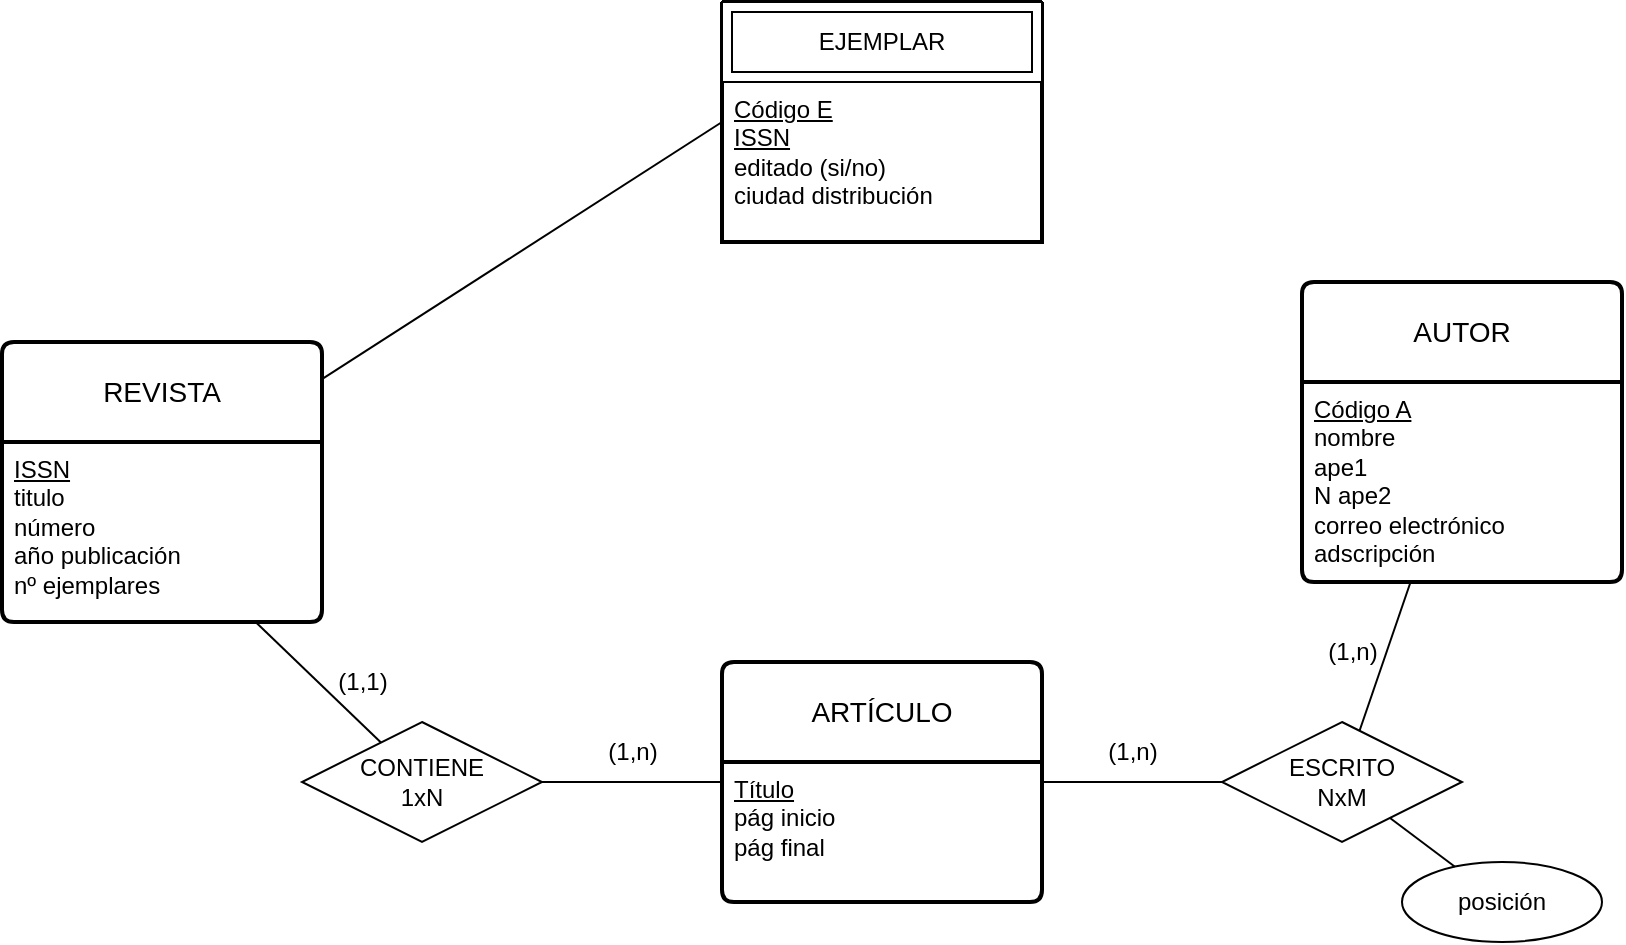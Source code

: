<mxfile version="22.0.2" type="device">
  <diagram name="Página-1" id="Uli8f15DUSUqRyhosGSc">
    <mxGraphModel dx="841" dy="786" grid="1" gridSize="10" guides="1" tooltips="1" connect="1" arrows="1" fold="1" page="1" pageScale="1" pageWidth="827" pageHeight="1169" math="0" shadow="0">
      <root>
        <mxCell id="0" />
        <mxCell id="1" parent="0" />
        <mxCell id="iI82LJYUmYYiU_2QPc3X-1" value="REVISTA" style="swimlane;childLayout=stackLayout;horizontal=1;startSize=50;horizontalStack=0;rounded=1;fontSize=14;fontStyle=0;strokeWidth=2;resizeParent=0;resizeLast=1;shadow=0;dashed=0;align=center;arcSize=4;whiteSpace=wrap;html=1;" parent="1" vertex="1">
          <mxGeometry x="10" y="430" width="160" height="140" as="geometry">
            <mxRectangle x="210" y="310" width="100" height="50" as="alternateBounds" />
          </mxGeometry>
        </mxCell>
        <mxCell id="iI82LJYUmYYiU_2QPc3X-2" value="&lt;u&gt;ISSN&lt;/u&gt;&lt;br&gt;titulo&lt;br&gt;número&lt;br&gt;año publicación&lt;br&gt;nº ejemplares" style="align=left;strokeColor=none;fillColor=none;spacingLeft=4;fontSize=12;verticalAlign=top;resizable=0;rotatable=0;part=1;html=1;" parent="iI82LJYUmYYiU_2QPc3X-1" vertex="1">
          <mxGeometry y="50" width="160" height="90" as="geometry" />
        </mxCell>
        <mxCell id="iI82LJYUmYYiU_2QPc3X-3" value="" style="swimlane;childLayout=stackLayout;horizontal=1;startSize=0;horizontalStack=0;rounded=1;fontSize=14;fontStyle=0;strokeWidth=2;resizeParent=0;resizeLast=1;shadow=0;dashed=0;align=center;arcSize=4;whiteSpace=wrap;html=1;" parent="1" vertex="1">
          <mxGeometry x="370" y="260" width="160" height="120" as="geometry" />
        </mxCell>
        <mxCell id="iI82LJYUmYYiU_2QPc3X-24" value="EJEMPLAR" style="shape=ext;margin=3;double=1;whiteSpace=wrap;html=1;align=center;" parent="iI82LJYUmYYiU_2QPc3X-3" vertex="1">
          <mxGeometry width="160" height="40" as="geometry" />
        </mxCell>
        <mxCell id="iI82LJYUmYYiU_2QPc3X-4" value="&lt;u&gt;Código E&lt;br&gt;ISSN&lt;/u&gt;&lt;br&gt;editado (si/no)&lt;br&gt;ciudad distribución" style="align=left;strokeColor=none;fillColor=none;spacingLeft=4;fontSize=12;verticalAlign=top;resizable=0;rotatable=0;part=1;html=1;" parent="iI82LJYUmYYiU_2QPc3X-3" vertex="1">
          <mxGeometry y="40" width="160" height="80" as="geometry" />
        </mxCell>
        <mxCell id="iI82LJYUmYYiU_2QPc3X-7" value="ARTÍCULO" style="swimlane;childLayout=stackLayout;horizontal=1;startSize=50;horizontalStack=0;rounded=1;fontSize=14;fontStyle=0;strokeWidth=2;resizeParent=0;resizeLast=1;shadow=0;dashed=0;align=center;arcSize=4;whiteSpace=wrap;html=1;" parent="1" vertex="1">
          <mxGeometry x="370" y="590" width="160" height="120" as="geometry" />
        </mxCell>
        <mxCell id="iI82LJYUmYYiU_2QPc3X-8" value="&lt;u&gt;Título&lt;br&gt;&lt;/u&gt;pág inicio&lt;br&gt;pág final&lt;br&gt;" style="align=left;strokeColor=none;fillColor=none;spacingLeft=4;fontSize=12;verticalAlign=top;resizable=0;rotatable=0;part=1;html=1;" parent="iI82LJYUmYYiU_2QPc3X-7" vertex="1">
          <mxGeometry y="50" width="160" height="70" as="geometry" />
        </mxCell>
        <mxCell id="iI82LJYUmYYiU_2QPc3X-9" value="AUTOR" style="swimlane;childLayout=stackLayout;horizontal=1;startSize=50;horizontalStack=0;rounded=1;fontSize=14;fontStyle=0;strokeWidth=2;resizeParent=0;resizeLast=1;shadow=0;dashed=0;align=center;arcSize=4;whiteSpace=wrap;html=1;" parent="1" vertex="1">
          <mxGeometry x="660" y="400" width="160" height="150" as="geometry" />
        </mxCell>
        <mxCell id="iI82LJYUmYYiU_2QPc3X-10" value="&lt;u&gt;Código A&lt;/u&gt;&lt;br&gt;nombre&lt;br&gt;ape1&lt;br&gt;N ape2&lt;br&gt;correo electrónico&lt;br&gt;adscripción" style="align=left;strokeColor=none;fillColor=none;spacingLeft=4;fontSize=12;verticalAlign=top;resizable=0;rotatable=0;part=1;html=1;" parent="iI82LJYUmYYiU_2QPc3X-9" vertex="1">
          <mxGeometry y="50" width="160" height="100" as="geometry" />
        </mxCell>
        <mxCell id="iI82LJYUmYYiU_2QPc3X-11" value="CONTIENE&lt;br&gt;1xN" style="shape=rhombus;perimeter=rhombusPerimeter;whiteSpace=wrap;html=1;align=center;" parent="1" vertex="1">
          <mxGeometry x="160" y="620" width="120" height="60" as="geometry" />
        </mxCell>
        <mxCell id="iI82LJYUmYYiU_2QPc3X-12" value="" style="endArrow=none;html=1;rounded=0;" parent="1" source="iI82LJYUmYYiU_2QPc3X-2" target="iI82LJYUmYYiU_2QPc3X-11" edge="1">
          <mxGeometry relative="1" as="geometry">
            <mxPoint x="330" y="400" as="sourcePoint" />
            <mxPoint x="490" y="400" as="targetPoint" />
          </mxGeometry>
        </mxCell>
        <mxCell id="iI82LJYUmYYiU_2QPc3X-13" value="" style="endArrow=none;html=1;rounded=0;" parent="1" source="iI82LJYUmYYiU_2QPc3X-11" target="iI82LJYUmYYiU_2QPc3X-7" edge="1">
          <mxGeometry relative="1" as="geometry">
            <mxPoint x="170" y="580" as="sourcePoint" />
            <mxPoint x="214" y="608" as="targetPoint" />
          </mxGeometry>
        </mxCell>
        <mxCell id="iI82LJYUmYYiU_2QPc3X-14" value="" style="endArrow=none;html=1;rounded=0;" parent="1" source="iI82LJYUmYYiU_2QPc3X-20" target="iI82LJYUmYYiU_2QPc3X-9" edge="1">
          <mxGeometry relative="1" as="geometry">
            <mxPoint x="274" y="638" as="sourcePoint" />
            <mxPoint x="330" y="659" as="targetPoint" />
          </mxGeometry>
        </mxCell>
        <mxCell id="iI82LJYUmYYiU_2QPc3X-17" value="" style="endArrow=none;html=1;rounded=0;entryX=0;entryY=0.25;entryDx=0;entryDy=0;" parent="1" source="iI82LJYUmYYiU_2QPc3X-1" target="iI82LJYUmYYiU_2QPc3X-4" edge="1">
          <mxGeometry relative="1" as="geometry">
            <mxPoint x="330" y="400" as="sourcePoint" />
            <mxPoint x="204.082" y="342.041" as="targetPoint" />
          </mxGeometry>
        </mxCell>
        <mxCell id="iI82LJYUmYYiU_2QPc3X-21" value="" style="endArrow=none;html=1;rounded=0;" parent="1" source="iI82LJYUmYYiU_2QPc3X-7" target="iI82LJYUmYYiU_2QPc3X-20" edge="1">
          <mxGeometry relative="1" as="geometry">
            <mxPoint x="480" y="680" as="sourcePoint" />
            <mxPoint x="660" y="680" as="targetPoint" />
          </mxGeometry>
        </mxCell>
        <mxCell id="iI82LJYUmYYiU_2QPc3X-20" value="ESCRITO&lt;br&gt;NxM" style="shape=rhombus;perimeter=rhombusPerimeter;whiteSpace=wrap;html=1;align=center;" parent="1" vertex="1">
          <mxGeometry x="620" y="620" width="120" height="60" as="geometry" />
        </mxCell>
        <mxCell id="iI82LJYUmYYiU_2QPc3X-26" value="(1,1)" style="text;html=1;align=center;verticalAlign=middle;resizable=0;points=[];autosize=1;strokeColor=none;fillColor=none;" parent="1" vertex="1">
          <mxGeometry x="165" y="585" width="50" height="30" as="geometry" />
        </mxCell>
        <mxCell id="iI82LJYUmYYiU_2QPc3X-27" value="(1,n)" style="text;html=1;align=center;verticalAlign=middle;resizable=0;points=[];autosize=1;strokeColor=none;fillColor=none;" parent="1" vertex="1">
          <mxGeometry x="300" y="620" width="50" height="30" as="geometry" />
        </mxCell>
        <mxCell id="iI82LJYUmYYiU_2QPc3X-28" value="(1,n)" style="text;html=1;align=center;verticalAlign=middle;resizable=0;points=[];autosize=1;strokeColor=none;fillColor=none;" parent="1" vertex="1">
          <mxGeometry x="550" y="620" width="50" height="30" as="geometry" />
        </mxCell>
        <mxCell id="iI82LJYUmYYiU_2QPc3X-29" value="(1,n)" style="text;html=1;align=center;verticalAlign=middle;resizable=0;points=[];autosize=1;strokeColor=none;fillColor=none;" parent="1" vertex="1">
          <mxGeometry x="660" y="570" width="50" height="30" as="geometry" />
        </mxCell>
        <mxCell id="iI82LJYUmYYiU_2QPc3X-30" value="posición" style="ellipse;whiteSpace=wrap;html=1;align=center;" parent="1" vertex="1">
          <mxGeometry x="710" y="690" width="100" height="40" as="geometry" />
        </mxCell>
        <mxCell id="iI82LJYUmYYiU_2QPc3X-31" value="" style="endArrow=none;html=1;rounded=0;" parent="1" source="iI82LJYUmYYiU_2QPc3X-30" target="iI82LJYUmYYiU_2QPc3X-20" edge="1">
          <mxGeometry relative="1" as="geometry">
            <mxPoint x="330" y="470" as="sourcePoint" />
            <mxPoint x="490" y="470" as="targetPoint" />
          </mxGeometry>
        </mxCell>
      </root>
    </mxGraphModel>
  </diagram>
</mxfile>
